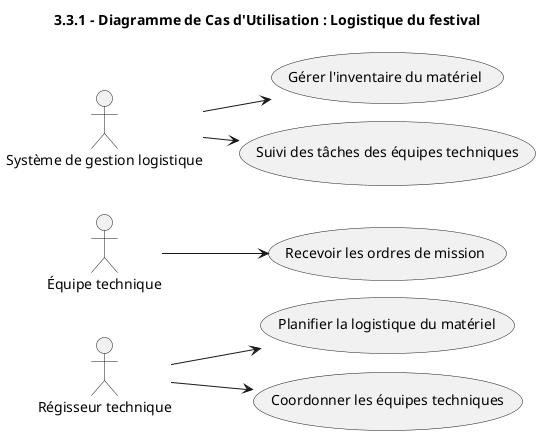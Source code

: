 @startuml
!pragma layout smetana
left to right direction
title 3.3.1 - Diagramme de Cas d'Utilisation : Logistique du festival

actor "Régisseur technique" as regisseur
actor "Équipe technique" as equipe
actor "Système de gestion logistique" as systeme

regisseur --> (Planifier la logistique du matériel)
regisseur --> (Coordonner les équipes techniques)
equipe --> (Recevoir les ordres de mission)
systeme --> (Gérer l'inventaire du matériel)
systeme --> (Suivi des tâches des équipes techniques)

@enduml
